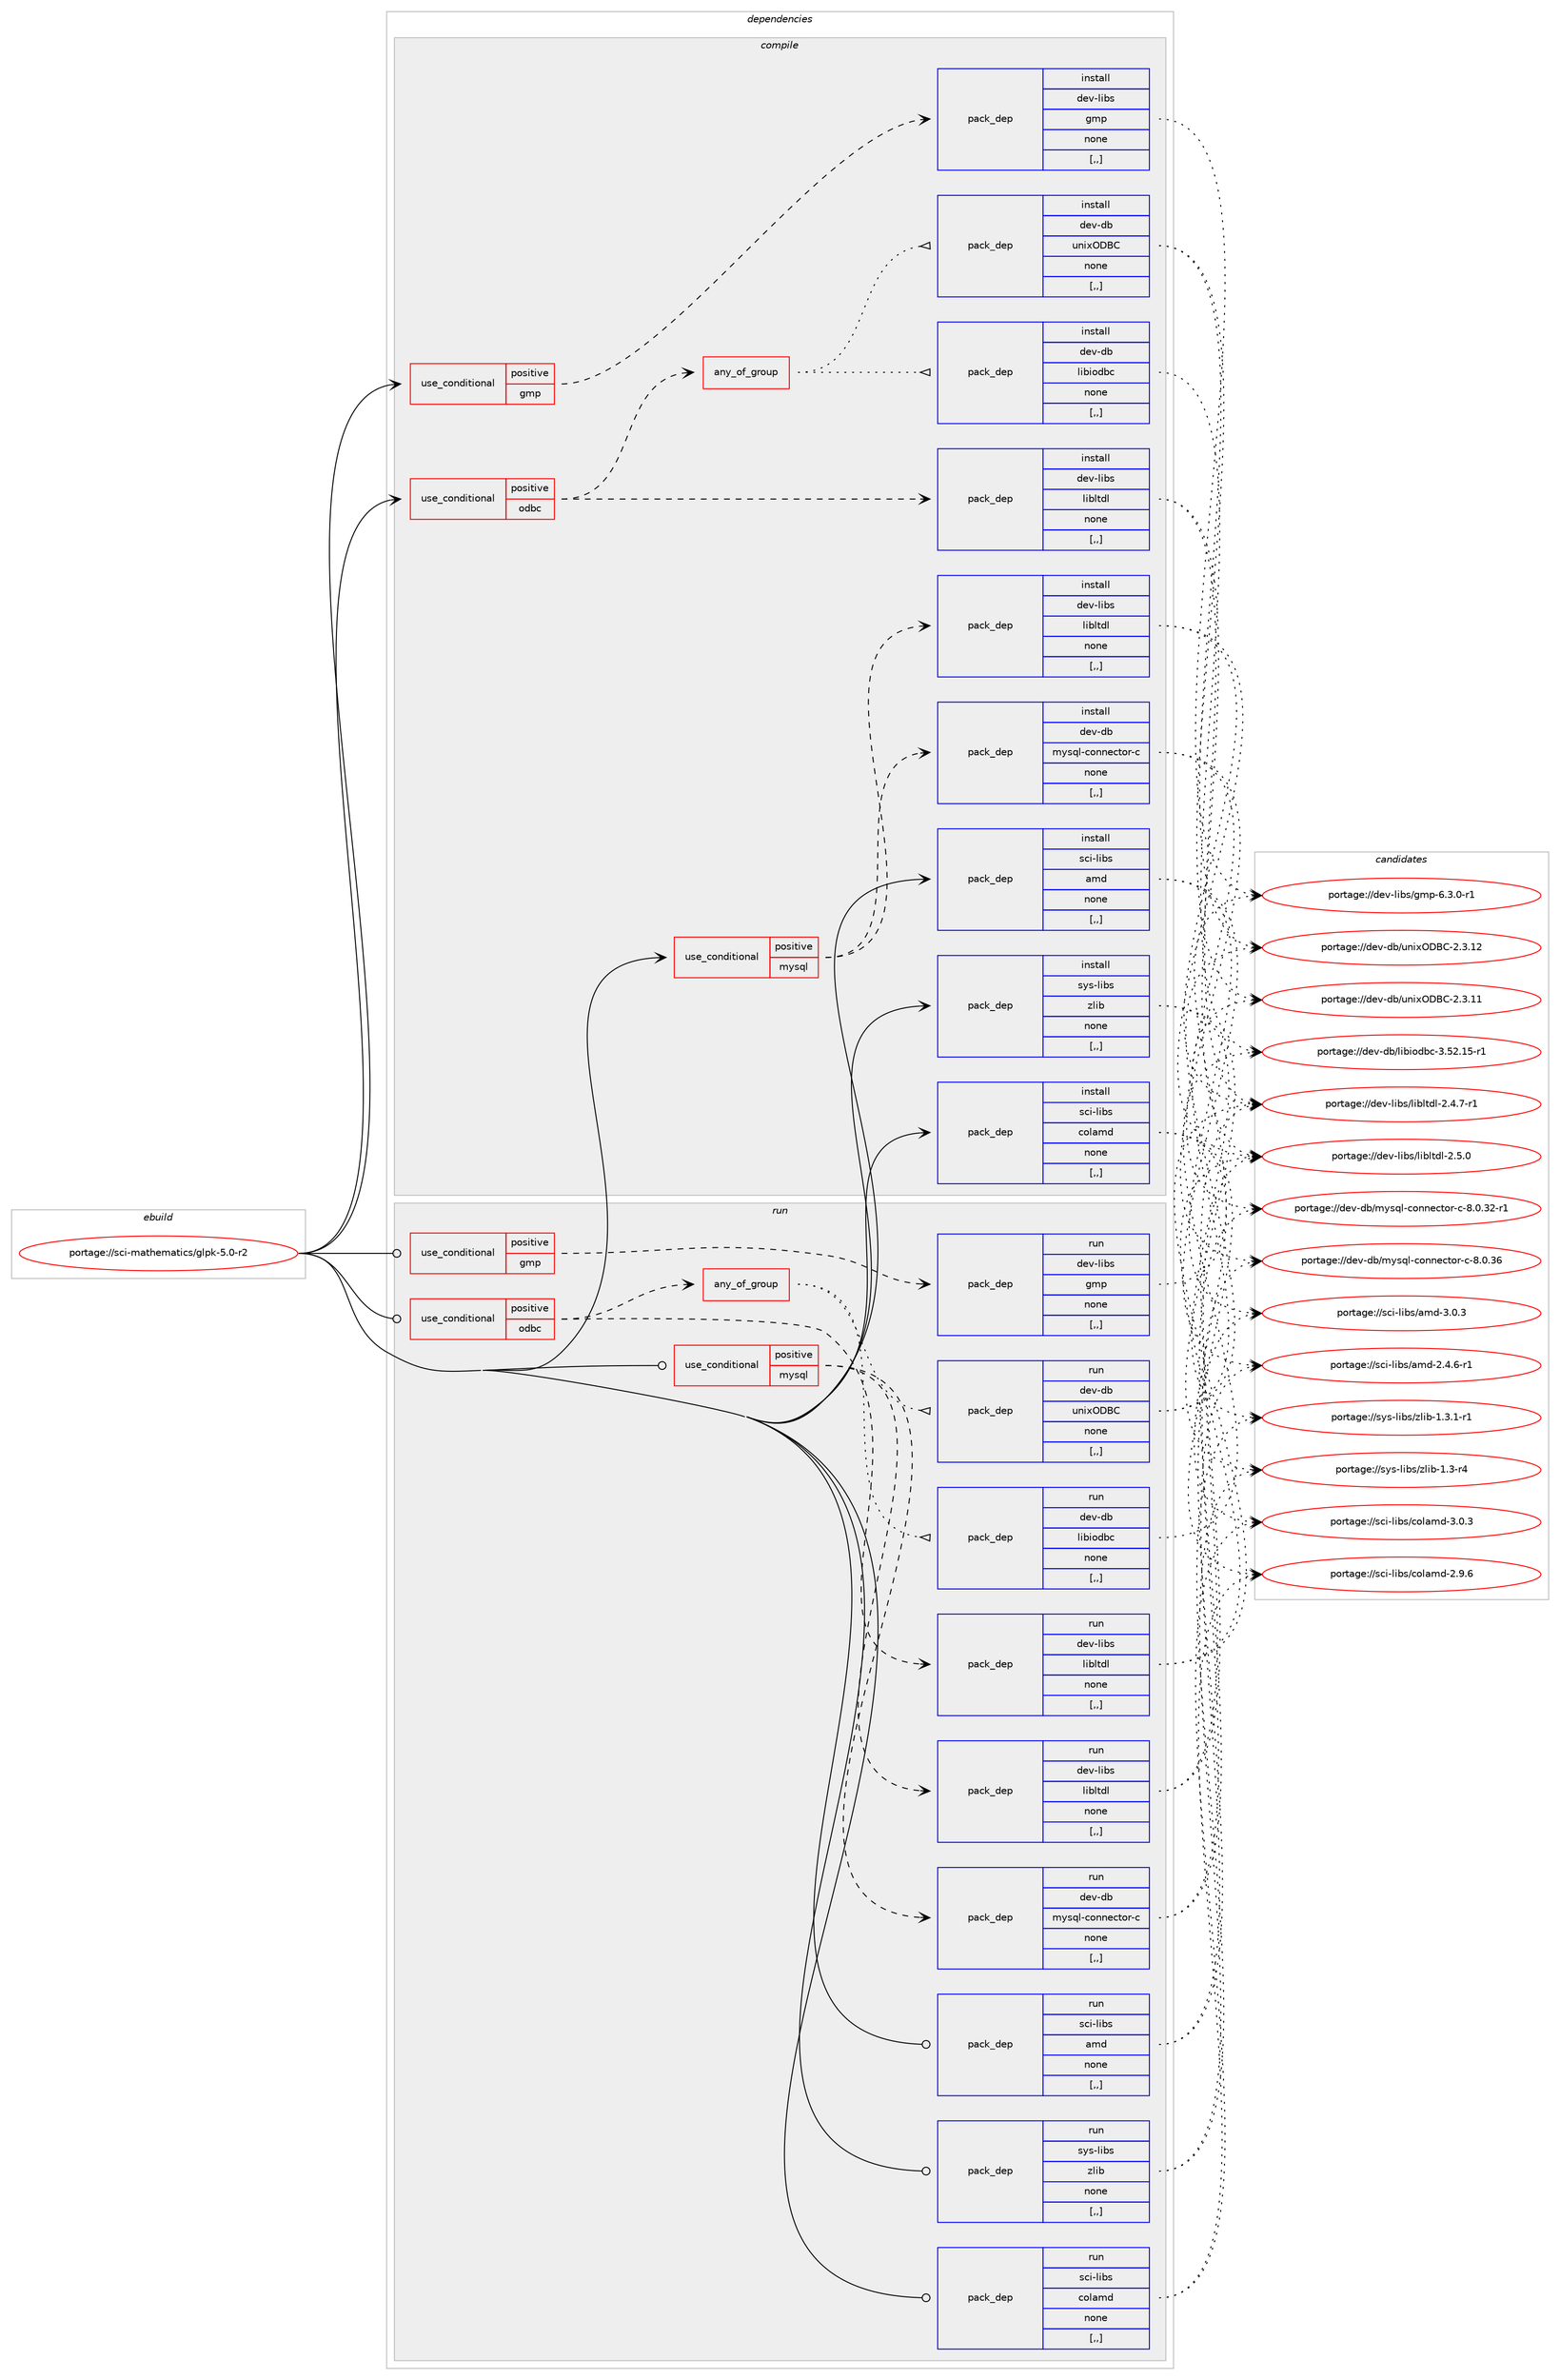 digraph prolog {

# *************
# Graph options
# *************

newrank=true;
concentrate=true;
compound=true;
graph [rankdir=LR,fontname=Helvetica,fontsize=10,ranksep=1.5];#, ranksep=2.5, nodesep=0.2];
edge  [arrowhead=vee];
node  [fontname=Helvetica,fontsize=10];

# **********
# The ebuild
# **********

subgraph cluster_leftcol {
color=gray;
label=<<i>ebuild</i>>;
id [label="portage://sci-mathematics/glpk-5.0-r2", color=red, width=4, href="../sci-mathematics/glpk-5.0-r2.svg"];
}

# ****************
# The dependencies
# ****************

subgraph cluster_midcol {
color=gray;
label=<<i>dependencies</i>>;
subgraph cluster_compile {
fillcolor="#eeeeee";
style=filled;
label=<<i>compile</i>>;
subgraph cond108324 {
dependency408500 [label=<<TABLE BORDER="0" CELLBORDER="1" CELLSPACING="0" CELLPADDING="4"><TR><TD ROWSPAN="3" CELLPADDING="10">use_conditional</TD></TR><TR><TD>positive</TD></TR><TR><TD>gmp</TD></TR></TABLE>>, shape=none, color=red];
subgraph pack297302 {
dependency408501 [label=<<TABLE BORDER="0" CELLBORDER="1" CELLSPACING="0" CELLPADDING="4" WIDTH="220"><TR><TD ROWSPAN="6" CELLPADDING="30">pack_dep</TD></TR><TR><TD WIDTH="110">install</TD></TR><TR><TD>dev-libs</TD></TR><TR><TD>gmp</TD></TR><TR><TD>none</TD></TR><TR><TD>[,,]</TD></TR></TABLE>>, shape=none, color=blue];
}
dependency408500:e -> dependency408501:w [weight=20,style="dashed",arrowhead="vee"];
}
id:e -> dependency408500:w [weight=20,style="solid",arrowhead="vee"];
subgraph cond108325 {
dependency408502 [label=<<TABLE BORDER="0" CELLBORDER="1" CELLSPACING="0" CELLPADDING="4"><TR><TD ROWSPAN="3" CELLPADDING="10">use_conditional</TD></TR><TR><TD>positive</TD></TR><TR><TD>mysql</TD></TR></TABLE>>, shape=none, color=red];
subgraph pack297303 {
dependency408503 [label=<<TABLE BORDER="0" CELLBORDER="1" CELLSPACING="0" CELLPADDING="4" WIDTH="220"><TR><TD ROWSPAN="6" CELLPADDING="30">pack_dep</TD></TR><TR><TD WIDTH="110">install</TD></TR><TR><TD>dev-db</TD></TR><TR><TD>mysql-connector-c</TD></TR><TR><TD>none</TD></TR><TR><TD>[,,]</TD></TR></TABLE>>, shape=none, color=blue];
}
dependency408502:e -> dependency408503:w [weight=20,style="dashed",arrowhead="vee"];
subgraph pack297304 {
dependency408504 [label=<<TABLE BORDER="0" CELLBORDER="1" CELLSPACING="0" CELLPADDING="4" WIDTH="220"><TR><TD ROWSPAN="6" CELLPADDING="30">pack_dep</TD></TR><TR><TD WIDTH="110">install</TD></TR><TR><TD>dev-libs</TD></TR><TR><TD>libltdl</TD></TR><TR><TD>none</TD></TR><TR><TD>[,,]</TD></TR></TABLE>>, shape=none, color=blue];
}
dependency408502:e -> dependency408504:w [weight=20,style="dashed",arrowhead="vee"];
}
id:e -> dependency408502:w [weight=20,style="solid",arrowhead="vee"];
subgraph cond108326 {
dependency408505 [label=<<TABLE BORDER="0" CELLBORDER="1" CELLSPACING="0" CELLPADDING="4"><TR><TD ROWSPAN="3" CELLPADDING="10">use_conditional</TD></TR><TR><TD>positive</TD></TR><TR><TD>odbc</TD></TR></TABLE>>, shape=none, color=red];
subgraph any2651 {
dependency408506 [label=<<TABLE BORDER="0" CELLBORDER="1" CELLSPACING="0" CELLPADDING="4"><TR><TD CELLPADDING="10">any_of_group</TD></TR></TABLE>>, shape=none, color=red];subgraph pack297305 {
dependency408507 [label=<<TABLE BORDER="0" CELLBORDER="1" CELLSPACING="0" CELLPADDING="4" WIDTH="220"><TR><TD ROWSPAN="6" CELLPADDING="30">pack_dep</TD></TR><TR><TD WIDTH="110">install</TD></TR><TR><TD>dev-db</TD></TR><TR><TD>libiodbc</TD></TR><TR><TD>none</TD></TR><TR><TD>[,,]</TD></TR></TABLE>>, shape=none, color=blue];
}
dependency408506:e -> dependency408507:w [weight=20,style="dotted",arrowhead="oinv"];
subgraph pack297306 {
dependency408508 [label=<<TABLE BORDER="0" CELLBORDER="1" CELLSPACING="0" CELLPADDING="4" WIDTH="220"><TR><TD ROWSPAN="6" CELLPADDING="30">pack_dep</TD></TR><TR><TD WIDTH="110">install</TD></TR><TR><TD>dev-db</TD></TR><TR><TD>unixODBC</TD></TR><TR><TD>none</TD></TR><TR><TD>[,,]</TD></TR></TABLE>>, shape=none, color=blue];
}
dependency408506:e -> dependency408508:w [weight=20,style="dotted",arrowhead="oinv"];
}
dependency408505:e -> dependency408506:w [weight=20,style="dashed",arrowhead="vee"];
subgraph pack297307 {
dependency408509 [label=<<TABLE BORDER="0" CELLBORDER="1" CELLSPACING="0" CELLPADDING="4" WIDTH="220"><TR><TD ROWSPAN="6" CELLPADDING="30">pack_dep</TD></TR><TR><TD WIDTH="110">install</TD></TR><TR><TD>dev-libs</TD></TR><TR><TD>libltdl</TD></TR><TR><TD>none</TD></TR><TR><TD>[,,]</TD></TR></TABLE>>, shape=none, color=blue];
}
dependency408505:e -> dependency408509:w [weight=20,style="dashed",arrowhead="vee"];
}
id:e -> dependency408505:w [weight=20,style="solid",arrowhead="vee"];
subgraph pack297308 {
dependency408510 [label=<<TABLE BORDER="0" CELLBORDER="1" CELLSPACING="0" CELLPADDING="4" WIDTH="220"><TR><TD ROWSPAN="6" CELLPADDING="30">pack_dep</TD></TR><TR><TD WIDTH="110">install</TD></TR><TR><TD>sci-libs</TD></TR><TR><TD>amd</TD></TR><TR><TD>none</TD></TR><TR><TD>[,,]</TD></TR></TABLE>>, shape=none, color=blue];
}
id:e -> dependency408510:w [weight=20,style="solid",arrowhead="vee"];
subgraph pack297309 {
dependency408511 [label=<<TABLE BORDER="0" CELLBORDER="1" CELLSPACING="0" CELLPADDING="4" WIDTH="220"><TR><TD ROWSPAN="6" CELLPADDING="30">pack_dep</TD></TR><TR><TD WIDTH="110">install</TD></TR><TR><TD>sci-libs</TD></TR><TR><TD>colamd</TD></TR><TR><TD>none</TD></TR><TR><TD>[,,]</TD></TR></TABLE>>, shape=none, color=blue];
}
id:e -> dependency408511:w [weight=20,style="solid",arrowhead="vee"];
subgraph pack297310 {
dependency408512 [label=<<TABLE BORDER="0" CELLBORDER="1" CELLSPACING="0" CELLPADDING="4" WIDTH="220"><TR><TD ROWSPAN="6" CELLPADDING="30">pack_dep</TD></TR><TR><TD WIDTH="110">install</TD></TR><TR><TD>sys-libs</TD></TR><TR><TD>zlib</TD></TR><TR><TD>none</TD></TR><TR><TD>[,,]</TD></TR></TABLE>>, shape=none, color=blue];
}
id:e -> dependency408512:w [weight=20,style="solid",arrowhead="vee"];
}
subgraph cluster_compileandrun {
fillcolor="#eeeeee";
style=filled;
label=<<i>compile and run</i>>;
}
subgraph cluster_run {
fillcolor="#eeeeee";
style=filled;
label=<<i>run</i>>;
subgraph cond108327 {
dependency408513 [label=<<TABLE BORDER="0" CELLBORDER="1" CELLSPACING="0" CELLPADDING="4"><TR><TD ROWSPAN="3" CELLPADDING="10">use_conditional</TD></TR><TR><TD>positive</TD></TR><TR><TD>gmp</TD></TR></TABLE>>, shape=none, color=red];
subgraph pack297311 {
dependency408514 [label=<<TABLE BORDER="0" CELLBORDER="1" CELLSPACING="0" CELLPADDING="4" WIDTH="220"><TR><TD ROWSPAN="6" CELLPADDING="30">pack_dep</TD></TR><TR><TD WIDTH="110">run</TD></TR><TR><TD>dev-libs</TD></TR><TR><TD>gmp</TD></TR><TR><TD>none</TD></TR><TR><TD>[,,]</TD></TR></TABLE>>, shape=none, color=blue];
}
dependency408513:e -> dependency408514:w [weight=20,style="dashed",arrowhead="vee"];
}
id:e -> dependency408513:w [weight=20,style="solid",arrowhead="odot"];
subgraph cond108328 {
dependency408515 [label=<<TABLE BORDER="0" CELLBORDER="1" CELLSPACING="0" CELLPADDING="4"><TR><TD ROWSPAN="3" CELLPADDING="10">use_conditional</TD></TR><TR><TD>positive</TD></TR><TR><TD>mysql</TD></TR></TABLE>>, shape=none, color=red];
subgraph pack297312 {
dependency408516 [label=<<TABLE BORDER="0" CELLBORDER="1" CELLSPACING="0" CELLPADDING="4" WIDTH="220"><TR><TD ROWSPAN="6" CELLPADDING="30">pack_dep</TD></TR><TR><TD WIDTH="110">run</TD></TR><TR><TD>dev-db</TD></TR><TR><TD>mysql-connector-c</TD></TR><TR><TD>none</TD></TR><TR><TD>[,,]</TD></TR></TABLE>>, shape=none, color=blue];
}
dependency408515:e -> dependency408516:w [weight=20,style="dashed",arrowhead="vee"];
subgraph pack297313 {
dependency408517 [label=<<TABLE BORDER="0" CELLBORDER="1" CELLSPACING="0" CELLPADDING="4" WIDTH="220"><TR><TD ROWSPAN="6" CELLPADDING="30">pack_dep</TD></TR><TR><TD WIDTH="110">run</TD></TR><TR><TD>dev-libs</TD></TR><TR><TD>libltdl</TD></TR><TR><TD>none</TD></TR><TR><TD>[,,]</TD></TR></TABLE>>, shape=none, color=blue];
}
dependency408515:e -> dependency408517:w [weight=20,style="dashed",arrowhead="vee"];
}
id:e -> dependency408515:w [weight=20,style="solid",arrowhead="odot"];
subgraph cond108329 {
dependency408518 [label=<<TABLE BORDER="0" CELLBORDER="1" CELLSPACING="0" CELLPADDING="4"><TR><TD ROWSPAN="3" CELLPADDING="10">use_conditional</TD></TR><TR><TD>positive</TD></TR><TR><TD>odbc</TD></TR></TABLE>>, shape=none, color=red];
subgraph any2652 {
dependency408519 [label=<<TABLE BORDER="0" CELLBORDER="1" CELLSPACING="0" CELLPADDING="4"><TR><TD CELLPADDING="10">any_of_group</TD></TR></TABLE>>, shape=none, color=red];subgraph pack297314 {
dependency408520 [label=<<TABLE BORDER="0" CELLBORDER="1" CELLSPACING="0" CELLPADDING="4" WIDTH="220"><TR><TD ROWSPAN="6" CELLPADDING="30">pack_dep</TD></TR><TR><TD WIDTH="110">run</TD></TR><TR><TD>dev-db</TD></TR><TR><TD>libiodbc</TD></TR><TR><TD>none</TD></TR><TR><TD>[,,]</TD></TR></TABLE>>, shape=none, color=blue];
}
dependency408519:e -> dependency408520:w [weight=20,style="dotted",arrowhead="oinv"];
subgraph pack297315 {
dependency408521 [label=<<TABLE BORDER="0" CELLBORDER="1" CELLSPACING="0" CELLPADDING="4" WIDTH="220"><TR><TD ROWSPAN="6" CELLPADDING="30">pack_dep</TD></TR><TR><TD WIDTH="110">run</TD></TR><TR><TD>dev-db</TD></TR><TR><TD>unixODBC</TD></TR><TR><TD>none</TD></TR><TR><TD>[,,]</TD></TR></TABLE>>, shape=none, color=blue];
}
dependency408519:e -> dependency408521:w [weight=20,style="dotted",arrowhead="oinv"];
}
dependency408518:e -> dependency408519:w [weight=20,style="dashed",arrowhead="vee"];
subgraph pack297316 {
dependency408522 [label=<<TABLE BORDER="0" CELLBORDER="1" CELLSPACING="0" CELLPADDING="4" WIDTH="220"><TR><TD ROWSPAN="6" CELLPADDING="30">pack_dep</TD></TR><TR><TD WIDTH="110">run</TD></TR><TR><TD>dev-libs</TD></TR><TR><TD>libltdl</TD></TR><TR><TD>none</TD></TR><TR><TD>[,,]</TD></TR></TABLE>>, shape=none, color=blue];
}
dependency408518:e -> dependency408522:w [weight=20,style="dashed",arrowhead="vee"];
}
id:e -> dependency408518:w [weight=20,style="solid",arrowhead="odot"];
subgraph pack297317 {
dependency408523 [label=<<TABLE BORDER="0" CELLBORDER="1" CELLSPACING="0" CELLPADDING="4" WIDTH="220"><TR><TD ROWSPAN="6" CELLPADDING="30">pack_dep</TD></TR><TR><TD WIDTH="110">run</TD></TR><TR><TD>sci-libs</TD></TR><TR><TD>amd</TD></TR><TR><TD>none</TD></TR><TR><TD>[,,]</TD></TR></TABLE>>, shape=none, color=blue];
}
id:e -> dependency408523:w [weight=20,style="solid",arrowhead="odot"];
subgraph pack297318 {
dependency408524 [label=<<TABLE BORDER="0" CELLBORDER="1" CELLSPACING="0" CELLPADDING="4" WIDTH="220"><TR><TD ROWSPAN="6" CELLPADDING="30">pack_dep</TD></TR><TR><TD WIDTH="110">run</TD></TR><TR><TD>sci-libs</TD></TR><TR><TD>colamd</TD></TR><TR><TD>none</TD></TR><TR><TD>[,,]</TD></TR></TABLE>>, shape=none, color=blue];
}
id:e -> dependency408524:w [weight=20,style="solid",arrowhead="odot"];
subgraph pack297319 {
dependency408525 [label=<<TABLE BORDER="0" CELLBORDER="1" CELLSPACING="0" CELLPADDING="4" WIDTH="220"><TR><TD ROWSPAN="6" CELLPADDING="30">pack_dep</TD></TR><TR><TD WIDTH="110">run</TD></TR><TR><TD>sys-libs</TD></TR><TR><TD>zlib</TD></TR><TR><TD>none</TD></TR><TR><TD>[,,]</TD></TR></TABLE>>, shape=none, color=blue];
}
id:e -> dependency408525:w [weight=20,style="solid",arrowhead="odot"];
}
}

# **************
# The candidates
# **************

subgraph cluster_choices {
rank=same;
color=gray;
label=<<i>candidates</i>>;

subgraph choice297302 {
color=black;
nodesep=1;
choice1001011184510810598115471031091124554465146484511449 [label="portage://dev-libs/gmp-6.3.0-r1", color=red, width=4,href="../dev-libs/gmp-6.3.0-r1.svg"];
dependency408501:e -> choice1001011184510810598115471031091124554465146484511449:w [style=dotted,weight="100"];
}
subgraph choice297303 {
color=black;
nodesep=1;
choice100101118451009847109121115113108459911111011010199116111114459945564648465154 [label="portage://dev-db/mysql-connector-c-8.0.36", color=red, width=4,href="../dev-db/mysql-connector-c-8.0.36.svg"];
choice1001011184510098471091211151131084599111110110101991161111144599455646484651504511449 [label="portage://dev-db/mysql-connector-c-8.0.32-r1", color=red, width=4,href="../dev-db/mysql-connector-c-8.0.32-r1.svg"];
dependency408503:e -> choice100101118451009847109121115113108459911111011010199116111114459945564648465154:w [style=dotted,weight="100"];
dependency408503:e -> choice1001011184510098471091211151131084599111110110101991161111144599455646484651504511449:w [style=dotted,weight="100"];
}
subgraph choice297304 {
color=black;
nodesep=1;
choice10010111845108105981154710810598108116100108455046534648 [label="portage://dev-libs/libltdl-2.5.0", color=red, width=4,href="../dev-libs/libltdl-2.5.0.svg"];
choice100101118451081059811547108105981081161001084550465246554511449 [label="portage://dev-libs/libltdl-2.4.7-r1", color=red, width=4,href="../dev-libs/libltdl-2.4.7-r1.svg"];
dependency408504:e -> choice10010111845108105981154710810598108116100108455046534648:w [style=dotted,weight="100"];
dependency408504:e -> choice100101118451081059811547108105981081161001084550465246554511449:w [style=dotted,weight="100"];
}
subgraph choice297305 {
color=black;
nodesep=1;
choice10010111845100984710810598105111100989945514653504649534511449 [label="portage://dev-db/libiodbc-3.52.15-r1", color=red, width=4,href="../dev-db/libiodbc-3.52.15-r1.svg"];
dependency408507:e -> choice10010111845100984710810598105111100989945514653504649534511449:w [style=dotted,weight="100"];
}
subgraph choice297306 {
color=black;
nodesep=1;
choice1001011184510098471171101051207968666745504651464950 [label="portage://dev-db/unixODBC-2.3.12", color=red, width=4,href="../dev-db/unixODBC-2.3.12.svg"];
choice1001011184510098471171101051207968666745504651464949 [label="portage://dev-db/unixODBC-2.3.11", color=red, width=4,href="../dev-db/unixODBC-2.3.11.svg"];
dependency408508:e -> choice1001011184510098471171101051207968666745504651464950:w [style=dotted,weight="100"];
dependency408508:e -> choice1001011184510098471171101051207968666745504651464949:w [style=dotted,weight="100"];
}
subgraph choice297307 {
color=black;
nodesep=1;
choice10010111845108105981154710810598108116100108455046534648 [label="portage://dev-libs/libltdl-2.5.0", color=red, width=4,href="../dev-libs/libltdl-2.5.0.svg"];
choice100101118451081059811547108105981081161001084550465246554511449 [label="portage://dev-libs/libltdl-2.4.7-r1", color=red, width=4,href="../dev-libs/libltdl-2.4.7-r1.svg"];
dependency408509:e -> choice10010111845108105981154710810598108116100108455046534648:w [style=dotted,weight="100"];
dependency408509:e -> choice100101118451081059811547108105981081161001084550465246554511449:w [style=dotted,weight="100"];
}
subgraph choice297308 {
color=black;
nodesep=1;
choice1159910545108105981154797109100455146484651 [label="portage://sci-libs/amd-3.0.3", color=red, width=4,href="../sci-libs/amd-3.0.3.svg"];
choice11599105451081059811547971091004550465246544511449 [label="portage://sci-libs/amd-2.4.6-r1", color=red, width=4,href="../sci-libs/amd-2.4.6-r1.svg"];
dependency408510:e -> choice1159910545108105981154797109100455146484651:w [style=dotted,weight="100"];
dependency408510:e -> choice11599105451081059811547971091004550465246544511449:w [style=dotted,weight="100"];
}
subgraph choice297309 {
color=black;
nodesep=1;
choice115991054510810598115479911110897109100455146484651 [label="portage://sci-libs/colamd-3.0.3", color=red, width=4,href="../sci-libs/colamd-3.0.3.svg"];
choice115991054510810598115479911110897109100455046574654 [label="portage://sci-libs/colamd-2.9.6", color=red, width=4,href="../sci-libs/colamd-2.9.6.svg"];
dependency408511:e -> choice115991054510810598115479911110897109100455146484651:w [style=dotted,weight="100"];
dependency408511:e -> choice115991054510810598115479911110897109100455046574654:w [style=dotted,weight="100"];
}
subgraph choice297310 {
color=black;
nodesep=1;
choice115121115451081059811547122108105984549465146494511449 [label="portage://sys-libs/zlib-1.3.1-r1", color=red, width=4,href="../sys-libs/zlib-1.3.1-r1.svg"];
choice11512111545108105981154712210810598454946514511452 [label="portage://sys-libs/zlib-1.3-r4", color=red, width=4,href="../sys-libs/zlib-1.3-r4.svg"];
dependency408512:e -> choice115121115451081059811547122108105984549465146494511449:w [style=dotted,weight="100"];
dependency408512:e -> choice11512111545108105981154712210810598454946514511452:w [style=dotted,weight="100"];
}
subgraph choice297311 {
color=black;
nodesep=1;
choice1001011184510810598115471031091124554465146484511449 [label="portage://dev-libs/gmp-6.3.0-r1", color=red, width=4,href="../dev-libs/gmp-6.3.0-r1.svg"];
dependency408514:e -> choice1001011184510810598115471031091124554465146484511449:w [style=dotted,weight="100"];
}
subgraph choice297312 {
color=black;
nodesep=1;
choice100101118451009847109121115113108459911111011010199116111114459945564648465154 [label="portage://dev-db/mysql-connector-c-8.0.36", color=red, width=4,href="../dev-db/mysql-connector-c-8.0.36.svg"];
choice1001011184510098471091211151131084599111110110101991161111144599455646484651504511449 [label="portage://dev-db/mysql-connector-c-8.0.32-r1", color=red, width=4,href="../dev-db/mysql-connector-c-8.0.32-r1.svg"];
dependency408516:e -> choice100101118451009847109121115113108459911111011010199116111114459945564648465154:w [style=dotted,weight="100"];
dependency408516:e -> choice1001011184510098471091211151131084599111110110101991161111144599455646484651504511449:w [style=dotted,weight="100"];
}
subgraph choice297313 {
color=black;
nodesep=1;
choice10010111845108105981154710810598108116100108455046534648 [label="portage://dev-libs/libltdl-2.5.0", color=red, width=4,href="../dev-libs/libltdl-2.5.0.svg"];
choice100101118451081059811547108105981081161001084550465246554511449 [label="portage://dev-libs/libltdl-2.4.7-r1", color=red, width=4,href="../dev-libs/libltdl-2.4.7-r1.svg"];
dependency408517:e -> choice10010111845108105981154710810598108116100108455046534648:w [style=dotted,weight="100"];
dependency408517:e -> choice100101118451081059811547108105981081161001084550465246554511449:w [style=dotted,weight="100"];
}
subgraph choice297314 {
color=black;
nodesep=1;
choice10010111845100984710810598105111100989945514653504649534511449 [label="portage://dev-db/libiodbc-3.52.15-r1", color=red, width=4,href="../dev-db/libiodbc-3.52.15-r1.svg"];
dependency408520:e -> choice10010111845100984710810598105111100989945514653504649534511449:w [style=dotted,weight="100"];
}
subgraph choice297315 {
color=black;
nodesep=1;
choice1001011184510098471171101051207968666745504651464950 [label="portage://dev-db/unixODBC-2.3.12", color=red, width=4,href="../dev-db/unixODBC-2.3.12.svg"];
choice1001011184510098471171101051207968666745504651464949 [label="portage://dev-db/unixODBC-2.3.11", color=red, width=4,href="../dev-db/unixODBC-2.3.11.svg"];
dependency408521:e -> choice1001011184510098471171101051207968666745504651464950:w [style=dotted,weight="100"];
dependency408521:e -> choice1001011184510098471171101051207968666745504651464949:w [style=dotted,weight="100"];
}
subgraph choice297316 {
color=black;
nodesep=1;
choice10010111845108105981154710810598108116100108455046534648 [label="portage://dev-libs/libltdl-2.5.0", color=red, width=4,href="../dev-libs/libltdl-2.5.0.svg"];
choice100101118451081059811547108105981081161001084550465246554511449 [label="portage://dev-libs/libltdl-2.4.7-r1", color=red, width=4,href="../dev-libs/libltdl-2.4.7-r1.svg"];
dependency408522:e -> choice10010111845108105981154710810598108116100108455046534648:w [style=dotted,weight="100"];
dependency408522:e -> choice100101118451081059811547108105981081161001084550465246554511449:w [style=dotted,weight="100"];
}
subgraph choice297317 {
color=black;
nodesep=1;
choice1159910545108105981154797109100455146484651 [label="portage://sci-libs/amd-3.0.3", color=red, width=4,href="../sci-libs/amd-3.0.3.svg"];
choice11599105451081059811547971091004550465246544511449 [label="portage://sci-libs/amd-2.4.6-r1", color=red, width=4,href="../sci-libs/amd-2.4.6-r1.svg"];
dependency408523:e -> choice1159910545108105981154797109100455146484651:w [style=dotted,weight="100"];
dependency408523:e -> choice11599105451081059811547971091004550465246544511449:w [style=dotted,weight="100"];
}
subgraph choice297318 {
color=black;
nodesep=1;
choice115991054510810598115479911110897109100455146484651 [label="portage://sci-libs/colamd-3.0.3", color=red, width=4,href="../sci-libs/colamd-3.0.3.svg"];
choice115991054510810598115479911110897109100455046574654 [label="portage://sci-libs/colamd-2.9.6", color=red, width=4,href="../sci-libs/colamd-2.9.6.svg"];
dependency408524:e -> choice115991054510810598115479911110897109100455146484651:w [style=dotted,weight="100"];
dependency408524:e -> choice115991054510810598115479911110897109100455046574654:w [style=dotted,weight="100"];
}
subgraph choice297319 {
color=black;
nodesep=1;
choice115121115451081059811547122108105984549465146494511449 [label="portage://sys-libs/zlib-1.3.1-r1", color=red, width=4,href="../sys-libs/zlib-1.3.1-r1.svg"];
choice11512111545108105981154712210810598454946514511452 [label="portage://sys-libs/zlib-1.3-r4", color=red, width=4,href="../sys-libs/zlib-1.3-r4.svg"];
dependency408525:e -> choice115121115451081059811547122108105984549465146494511449:w [style=dotted,weight="100"];
dependency408525:e -> choice11512111545108105981154712210810598454946514511452:w [style=dotted,weight="100"];
}
}

}
